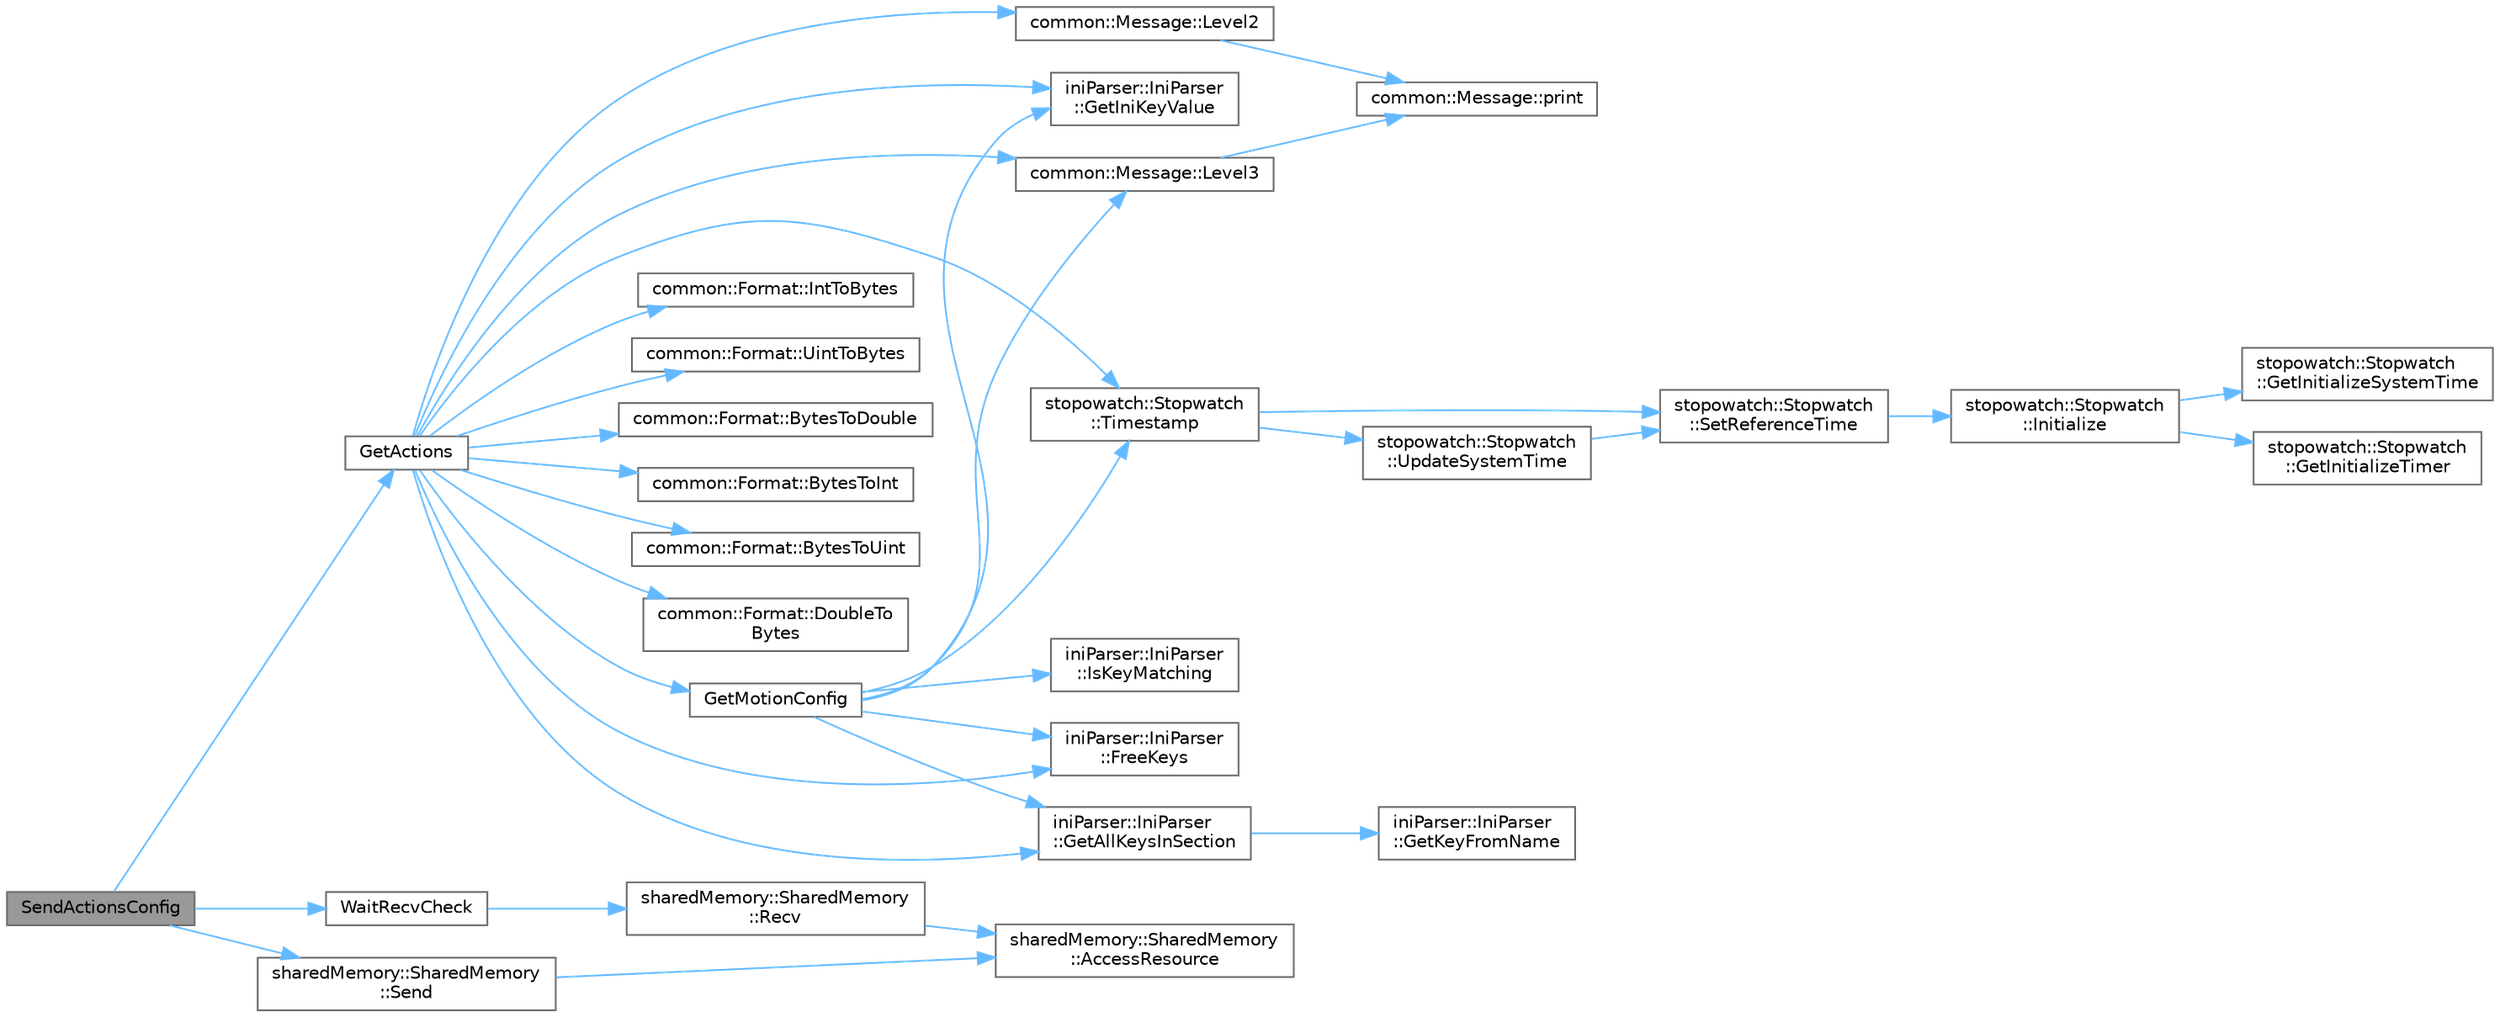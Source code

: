 digraph "SendActionsConfig"
{
 // LATEX_PDF_SIZE
  bgcolor="transparent";
  edge [fontname=Helvetica,fontsize=10,labelfontname=Helvetica,labelfontsize=10];
  node [fontname=Helvetica,fontsize=10,shape=box,height=0.2,width=0.4];
  rankdir="LR";
  Node1 [id="Node000001",label="SendActionsConfig",height=0.2,width=0.4,color="gray40", fillcolor="grey60", style="filled", fontcolor="black",tooltip="액션 구성 정보를 전송합니다."];
  Node1 -> Node2 [id="edge1_Node000001_Node000002",color="steelblue1",style="solid",tooltip=" "];
  Node2 [id="Node000002",label="GetActions",height=0.2,width=0.4,color="grey40", fillcolor="white", style="filled",URL="$_win_app_8cpp.html#a9470ae1a4450c0115066eabafeb5c698",tooltip="액션 객체 배열을 가져옵니다."];
  Node2 -> Node3 [id="edge2_Node000002_Node000003",color="steelblue1",style="solid",tooltip=" "];
  Node3 [id="Node000003",label="common::Format::BytesToDouble",height=0.2,width=0.4,color="grey40", fillcolor="white", style="filled",URL="$classcommon_1_1_format.html#ad2933a25a043c93491a091f5612e7dd2",tooltip="바이트 배열을 double 값으로 변환하는 함수입니다."];
  Node2 -> Node4 [id="edge3_Node000002_Node000004",color="steelblue1",style="solid",tooltip=" "];
  Node4 [id="Node000004",label="common::Format::BytesToInt",height=0.2,width=0.4,color="grey40", fillcolor="white", style="filled",URL="$classcommon_1_1_format.html#a4d0c7354f04e8cb18cd30fe71eec717f",tooltip="바이트 배열을 int 값으로 변환하는 함수입니다."];
  Node2 -> Node5 [id="edge4_Node000002_Node000005",color="steelblue1",style="solid",tooltip=" "];
  Node5 [id="Node000005",label="common::Format::BytesToUint",height=0.2,width=0.4,color="grey40", fillcolor="white", style="filled",URL="$classcommon_1_1_format.html#a1d576fa2c83e0d0d1b1f129a307becfe",tooltip="바이트 배열을 unsigned int 값으로 변환하는 함수입니다."];
  Node2 -> Node6 [id="edge5_Node000002_Node000006",color="steelblue1",style="solid",tooltip=" "];
  Node6 [id="Node000006",label="common::Format::DoubleTo\lBytes",height=0.2,width=0.4,color="grey40", fillcolor="white", style="filled",URL="$classcommon_1_1_format.html#aec91aa3973870d8935f567766347e548",tooltip="double 값을 바이트 배열로 변환하는 함수입니다."];
  Node2 -> Node7 [id="edge6_Node000002_Node000007",color="steelblue1",style="solid",tooltip=" "];
  Node7 [id="Node000007",label="iniParser::IniParser\l::FreeKeys",height=0.2,width=0.4,color="grey40", fillcolor="white", style="filled",URL="$classini_parser_1_1_ini_parser.html#a4498306f4340f406ad3d1f133f2a3a06",tooltip="GetAllKeysInSection 함수에서 반환된 동적 메모리를 해제하는 함수입니다."];
  Node2 -> Node8 [id="edge7_Node000002_Node000008",color="steelblue1",style="solid",tooltip=" "];
  Node8 [id="Node000008",label="iniParser::IniParser\l::GetAllKeysInSection",height=0.2,width=0.4,color="grey40", fillcolor="white", style="filled",URL="$classini_parser_1_1_ini_parser.html#a14ee5fb071a7c66a45d7d92ab325e48e",tooltip="INI 파일의 특정 섹션에서 모든 키를 가져오는 함수입니다."];
  Node8 -> Node9 [id="edge8_Node000008_Node000009",color="steelblue1",style="solid",tooltip=" "];
  Node9 [id="Node000009",label="iniParser::IniParser\l::GetKeyFromName",height=0.2,width=0.4,color="grey40", fillcolor="white", style="filled",URL="$classini_parser_1_1_ini_parser.html#a57f7fba42e1dbc59a9d5fb1ccea49469",tooltip="주어진 문자열에서 키명을 추출하는 함수입니다."];
  Node2 -> Node10 [id="edge9_Node000002_Node000010",color="steelblue1",style="solid",tooltip=" "];
  Node10 [id="Node000010",label="iniParser::IniParser\l::GetIniKeyValue",height=0.2,width=0.4,color="grey40", fillcolor="white", style="filled",URL="$classini_parser_1_1_ini_parser.html#ad13701b97083de63a167d019754f56f2",tooltip="INI 파일로부터 지정된 섹션과 키에 대한 값을 가져오는 함수입니다."];
  Node2 -> Node11 [id="edge10_Node000002_Node000011",color="steelblue1",style="solid",tooltip=" "];
  Node11 [id="Node000011",label="GetMotionConfig",height=0.2,width=0.4,color="grey40", fillcolor="white", style="filled",URL="$_win_app_8cpp.html#a8a06f0e167fd52499dd35a88471c5f05",tooltip="모션 구성 정보를 가져옵니다."];
  Node11 -> Node7 [id="edge11_Node000011_Node000007",color="steelblue1",style="solid",tooltip=" "];
  Node11 -> Node8 [id="edge12_Node000011_Node000008",color="steelblue1",style="solid",tooltip=" "];
  Node11 -> Node10 [id="edge13_Node000011_Node000010",color="steelblue1",style="solid",tooltip=" "];
  Node11 -> Node12 [id="edge14_Node000011_Node000012",color="steelblue1",style="solid",tooltip=" "];
  Node12 [id="Node000012",label="iniParser::IniParser\l::IsKeyMatching",height=0.2,width=0.4,color="grey40", fillcolor="white", style="filled",URL="$classini_parser_1_1_ini_parser.html#a6409dcc4e4e4af1aaac278e15a61a3a2",tooltip="주어진 키 값이 기준 키 값과 지정된 모드에 따라 일치하는지 확인하는 함수입니다."];
  Node11 -> Node13 [id="edge15_Node000011_Node000013",color="steelblue1",style="solid",tooltip=" "];
  Node13 [id="Node000013",label="common::Message::Level3",height=0.2,width=0.4,color="grey40", fillcolor="white", style="filled",URL="$classcommon_1_1_message.html#a47587b821f2c83f89008cc11f387f9db",tooltip="Level 3 메시지를 출력하는 함수입니다."];
  Node13 -> Node14 [id="edge16_Node000013_Node000014",color="steelblue1",style="solid",tooltip=" "];
  Node14 [id="Node000014",label="common::Message::print",height=0.2,width=0.4,color="grey40", fillcolor="white", style="filled",URL="$classcommon_1_1_message.html#ae483efdcb4abf9eb13d618362cf86b51",tooltip="TCHAR 형식의 문자열을 출력하는 일반적인 출력 함수입니다."];
  Node11 -> Node15 [id="edge17_Node000011_Node000015",color="steelblue1",style="solid",tooltip=" "];
  Node15 [id="Node000015",label="stopowatch::Stopwatch\l::Timestamp",height=0.2,width=0.4,color="grey40", fillcolor="white", style="filled",URL="$classstopowatch_1_1_stopwatch.html#aa8017c358d91e6facd902a0f12176da0",tooltip="현재 시간의 타임스탬프를 문자열로 반환하는 함수입니다."];
  Node15 -> Node16 [id="edge18_Node000015_Node000016",color="steelblue1",style="solid",tooltip=" "];
  Node16 [id="Node000016",label="stopowatch::Stopwatch\l::SetReferenceTime",height=0.2,width=0.4,color="grey40", fillcolor="white", style="filled",URL="$classstopowatch_1_1_stopwatch.html#ab9109777a989e397989e57ed02f963aa",tooltip="참조 시간을 설정하는 함수입니다."];
  Node16 -> Node17 [id="edge19_Node000016_Node000017",color="steelblue1",style="solid",tooltip=" "];
  Node17 [id="Node000017",label="stopowatch::Stopwatch\l::Initialize",height=0.2,width=0.4,color="grey40", fillcolor="white", style="filled",URL="$classstopowatch_1_1_stopwatch.html#a7a6a5fa3f41742bb98935745bec45665",tooltip="초기화 함수입니다."];
  Node17 -> Node18 [id="edge20_Node000017_Node000018",color="steelblue1",style="solid",tooltip=" "];
  Node18 [id="Node000018",label="stopowatch::Stopwatch\l::GetInitializeSystemTime",height=0.2,width=0.4,color="grey40", fillcolor="white", style="filled",URL="$classstopowatch_1_1_stopwatch.html#af155ffd67bd7a0ac1694d33b4a97c88e",tooltip="초기 시스템 시간을 가져오는 함수입니다."];
  Node17 -> Node19 [id="edge21_Node000017_Node000019",color="steelblue1",style="solid",tooltip=" "];
  Node19 [id="Node000019",label="stopowatch::Stopwatch\l::GetInitializeTimer",height=0.2,width=0.4,color="grey40", fillcolor="white", style="filled",URL="$classstopowatch_1_1_stopwatch.html#a1e83a2b729d9d09cee68f4343e7935d8",tooltip="초기 타이머를 설정하는 함수입니다."];
  Node15 -> Node20 [id="edge22_Node000015_Node000020",color="steelblue1",style="solid",tooltip=" "];
  Node20 [id="Node000020",label="stopowatch::Stopwatch\l::UpdateSystemTime",height=0.2,width=0.4,color="grey40", fillcolor="white", style="filled",URL="$classstopowatch_1_1_stopwatch.html#a10e8747e2e04ee2a402f848bfb001d99",tooltip="현재 시스템 시간을 업데이트하는 함수입니다."];
  Node20 -> Node16 [id="edge23_Node000020_Node000016",color="steelblue1",style="solid",tooltip=" "];
  Node2 -> Node21 [id="edge24_Node000002_Node000021",color="steelblue1",style="solid",tooltip=" "];
  Node21 [id="Node000021",label="common::Format::IntToBytes",height=0.2,width=0.4,color="grey40", fillcolor="white", style="filled",URL="$classcommon_1_1_format.html#a8a2c3f9d13d7df423dac497d33d3309a",tooltip="int 값을 바이트 배열로 변환하는 함수입니다."];
  Node2 -> Node22 [id="edge25_Node000002_Node000022",color="steelblue1",style="solid",tooltip=" "];
  Node22 [id="Node000022",label="common::Message::Level2",height=0.2,width=0.4,color="grey40", fillcolor="white", style="filled",URL="$classcommon_1_1_message.html#a40bb53cafcaa484ddcf126502abc161f",tooltip="Level 2 메시지를 출력하는 함수입니다."];
  Node22 -> Node14 [id="edge26_Node000022_Node000014",color="steelblue1",style="solid",tooltip=" "];
  Node2 -> Node13 [id="edge27_Node000002_Node000013",color="steelblue1",style="solid",tooltip=" "];
  Node2 -> Node15 [id="edge28_Node000002_Node000015",color="steelblue1",style="solid",tooltip=" "];
  Node2 -> Node23 [id="edge29_Node000002_Node000023",color="steelblue1",style="solid",tooltip=" "];
  Node23 [id="Node000023",label="common::Format::UintToBytes",height=0.2,width=0.4,color="grey40", fillcolor="white", style="filled",URL="$classcommon_1_1_format.html#aae5d473a1f5c13c84fe2147f57404c2e",tooltip="unsigned int 값을 바이트 배열로 변환하는 함수입니다."];
  Node1 -> Node24 [id="edge30_Node000001_Node000024",color="steelblue1",style="solid",tooltip=" "];
  Node24 [id="Node000024",label="sharedMemory::SharedMemory\l::Send",height=0.2,width=0.4,color="grey40", fillcolor="white", style="filled",URL="$classshared_memory_1_1_shared_memory.html#a212b8529781cfac2d75de64db2abdea6",tooltip="데이터를 송신하는 메서드입니다."];
  Node24 -> Node25 [id="edge31_Node000024_Node000025",color="steelblue1",style="solid",tooltip=" "];
  Node25 [id="Node000025",label="sharedMemory::SharedMemory\l::AccessResource",height=0.2,width=0.4,color="grey40", fillcolor="white", style="filled",URL="$classshared_memory_1_1_shared_memory.html#aac2e636e1bb07c9b201c7df657b48fac",tooltip="공유 리소스에 접근하는 함수입니다."];
  Node1 -> Node26 [id="edge32_Node000001_Node000026",color="steelblue1",style="solid",tooltip=" "];
  Node26 [id="Node000026",label="WaitRecvCheck",height=0.2,width=0.4,color="grey40", fillcolor="white", style="filled",URL="$_win_app_8cpp.html#a1dbc4e0a1498a42d8442c915be7358aa",tooltip="지정된 명령을 수신 대기합니다."];
  Node26 -> Node27 [id="edge33_Node000026_Node000027",color="steelblue1",style="solid",tooltip=" "];
  Node27 [id="Node000027",label="sharedMemory::SharedMemory\l::Recv",height=0.2,width=0.4,color="grey40", fillcolor="white", style="filled",URL="$classshared_memory_1_1_shared_memory.html#aa0ac84da4690d8f02030dce64d794b6a",tooltip="데이터를 수신하는 메서드입니다."];
  Node27 -> Node25 [id="edge34_Node000027_Node000025",color="steelblue1",style="solid",tooltip=" "];
}
